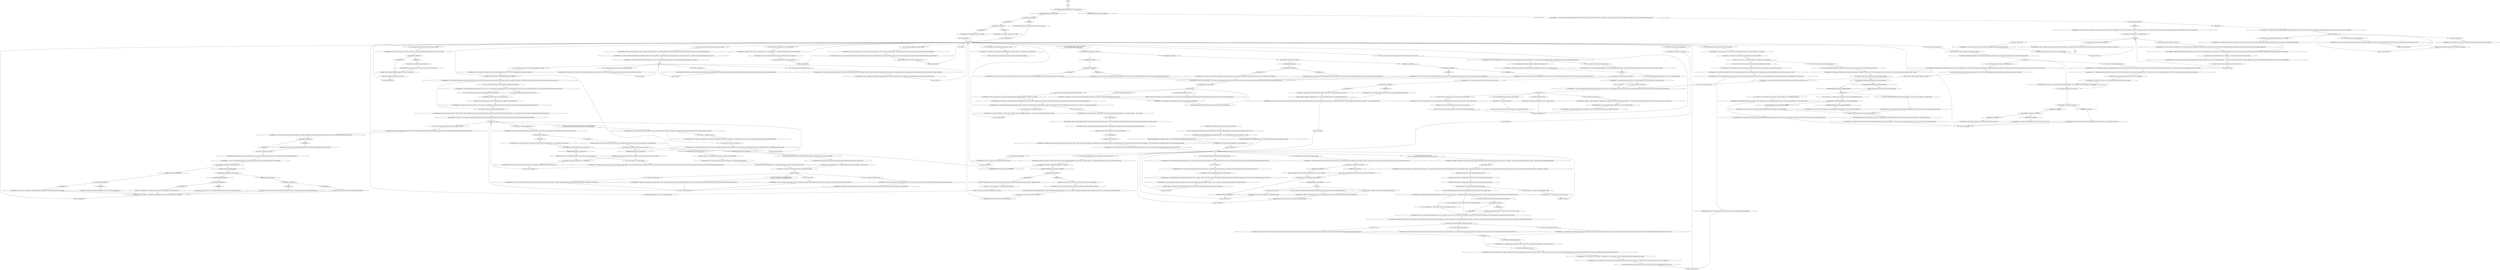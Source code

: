 # BOARDWALK / TRANT HEIDELSTAM INTRO
# Trant Heidelstam is chilling near the FELD building, with kid, piggy-bank. You can:
#1. Learn about the FELD building.
#2. Get useless advice.
# ==================================================
digraph G {
	  0 [label="START"];
	  1 [label="input"];
	  2 [label="Trant Heidelstam: \"All of this was built by Feld, even the boardwalk. Wild Pines built Martinaise proper as a resort for their middle management, Feld built this side of town for R&D.\""];
	  3 [label="Jump to: [FELD hub]"];
	  4 [label="Trant Heidelstam: IsKimHere()"];
	  5 [label="IsKimHere()", shape=diamond];
	  6 [label="!(IsKimHere())", shape=diamond];
	  7 [label="Rhetoric: Pick *your* brain? If anything, this was rather one-sided. He did the talking. Whatever..."];
	  8 [label="Trant Heidelstam: \"INSURCOM is responsible for all aspects of the military occupation of Revachol. During the Revolution, they coordinated the efforts of the Occidental and Graadian invasion, but these days their function is primarily logistical.\""];
	  9 [label="You: \"You're making this up.\" (Turn to the lieutenant.) \"Kim, is he making this up?\""];
	  10 [label="Trant Heidelstam: \"In fact, I'm not. The Wompty-Dompty-Dom Centre,\" he says casually, \"is a place you can visit if you're ever in Vredefort, and are ever in the market for an exhibition space slash contemporary art research centre.\" He clears his throat."];
	  11 [label="You: [Leave.]"];
	  12 [label="You: \"Why did the revolutionaries destroy it?\""];
	  13 [label="Trant Heidelstam: \"You're probably more familiar with *RTD*, research and *technological* development.\""];
	  14 [label="Trant Heidelstam: \"From an evolutionary point of view you could see this building as a logical conclusion to the more traditional *hut*.\""];
	  15 [label="Untitled hub"];
	  16 [label="Trant Heidelstam: \"Tape computers.\" He nods, wind tousling his suit jacket."];
	  17 [label="Trant Heidelstam: \"They used them for military communications,\" he says, while his son looks up, idly chewing on the corner of his würm-themed colouring book. \"But also to write and send out press releases. The most notorious example being Le Décret de Mars.\""];
	  18 [label="Jump to: [trantmainhub]"];
	  19 [label="Jump to: [trantmainhub]"];
	  20 [label="Trant Heidelstam: \"Yes -- tape computers. *And* Feld Electrical.\""];
	  21 [label="Jump to: [cohub]"];
	  22 [label="You: \"What is the innermost character of the Coalition, then?\""];
	  23 [label="Trant Heidelstam: \"Why, officer, it's that gigantic aerostatic right over there. Have you really never noticed it before?\" A look of profound concern comes across the man's face."];
	  24 [label="Trant Heidelstam: \"Ah, well, that's a relief to here. It would really be *quite concerning* if you hadn't been aware of it until just now...\""];
	  25 [label="Jump to: [Trant Archer Hub]"];
	  26 [label="Trant Heidelstam: \"That's very interesting. Most people I've met say it reminds them of a giant metallic dragonfly, but of course there's no right way to respond to a massive airborne artillery platform...\""];
	  27 [label="rhet fired"];
	  28 [label="Jump to: [FELD hub]"];
	  29 [label="You: \"Very interesting. Let's get back to this later.\""];
	  30 [label="Trant Heidelstam: \"Yes, the official name of the prototype. Some sources report it as the Feld Playback *Experience*, but those are incorrect.\""];
	  31 [label="Trant Heidelstam: \"Lo Manthang stick fighting is a little like a pyrholidon addiction,\" he explains with a little smile. \"I've been practising it for nearly 20 years now, so you could say that my doses have grown a little... peculiar.\""];
	  32 [label="You: \"Hold on. Hyper...text?\""];
	  33 [label="You: \"What's so fascinating about an empty old building?\"\n\"Let's talk about this empty building again.\""];
	  34 [label="Trant Heidelstam: \"Apologies, it's an acronym for research and development, they don't use it anymore.\" He smiles brightly, laugh lines around his eyes."];
	  35 [label="Drama: The man speaks in the artificial cadence of a professor -- or someone who's been on too many radio shows."];
	  36 [label="Perception (Sight): The kid takes a peek at the green and silver würm on the cover of the book. Already forgetting about this part of the discussion."];
	  37 [label="Perception (Sight): You look around, but you don't see anything unusual. Then again, your eyes aren't the sharpest..."];
	  38 [label="archerreactionhub"];
	  39 [label="Trant Heidelstam: \"But of course! What else?\" He smiles and ruffles his kid's head."];
	  40 [label="Kim Kitsuragi: \"Actually, I think there is...\" He pauses. \"No, it's too much, he's joking.\""];
	  41 [label="You: \"Wait, the Feld Playback Experiment?\""];
	  42 [label="Esprit de Corps: This man is your half brother. You feel it. But *why*?"];
	  43 [label="Encyclopedia: I couldn't have said it better. This man is a fountain of knowledge!"];
	  44 [label="Trant Heidelstam: \"In this case I suggest looking into the Seolite *invisibles* class. The word refers to their remarkable ability to traverse any environment in the most efficient way possible. There's this excellent investigative piece of journalism by...\""];
	  45 [label="Trant Heidelstam: \"Yes, I have!\" His face lights up with excitement, bringing out the subtle laugh lines in the corner of his eyes. \"There was this one time where I...\""];
	  46 [label="You: \"Wait, what was that about the windows before?\""];
	  47 [label="Jump to: [trantmainhub]"];
	  48 [label="Kim Kitsuragi: \"So you haven't seen anyone around?\""];
	  49 [label="Trant Heidelstam: \"But then there's also the Provisional Commission, as well as the Institute for Revacholian Culture, with its architecturally significant headquarters in Le Jardin.\""];
	  50 [label="Perception (Sight): You follow the man's gaze out toward the west. There, amidst the low-hanging stars, you can just make out signs of motion..."];
	  51 [label="Trant Heidelstam: Variable[\"boardwalk.trant_perc_archer_saw\"]"];
	  52 [label="Variable[\"boardwalk.trant_perc_archer_saw\"]", shape=diamond];
	  53 [label="!(Variable[\"boardwalk.trant_perc_archer_saw\"])", shape=diamond];
	  54 [label="You: \"It looks like a fish.\""];
	  55 [label="Trant Heidelstam: \"That might be the trickiest question of all. From a technical standpoint, it shouldn't be all that difficult. You simply require a radio transmitter capable of broadcasting on Coalition frequencies...\""];
	  56 [label="Kim Kitsuragi: \"A pleasure wheel?\" The lieutenant looks wistfully at the horizon, as if picturing gondolas rising to the sky."];
	  57 [label="Trant Heidelstam: IsKimHere()"];
	  58 [label="IsKimHere()", shape=diamond];
	  59 [label="!(IsKimHere())", shape=diamond];
	  60 [label="Trant Heidelstam: \"Then I guess everything got said, right?\" He squints his eyes in the snow."];
	  61 [label="Jump to: [trantmainhub]"];
	  62 [label="Trant Heidelstam: \"Then there's also the method of climbing that the ancient Iilmaraans used to get into the huts of their enemies.\""];
	  63 [label="You: \"I don't have time to read any papers. Don't you have any *practical* advice?\""];
	  64 [label="Jump to: [alone holdup hub]"];
	  65 [label="Untitled hub"];
	  66 [label="Volition: Inspiration can go a long way in physical endeavours. You should try it again now."];
	  67 [label="Trant Heidelstam: \"Mhm. An elegant folding mechanism of rollers and ferrotape ribbons, portable enough to be a take-it-home solution, revolutionizing business machines, possibly even bringing them to the average consumer.\""];
	  68 [label="You: \"This is a long-shot, but could you help me contact the Coalition?\""];
	  69 [label="Trant Heidelstam: \"Well, that certainly depends. You know, the popular image of the Coalition is of a monolithic politico-military entity, but in reality, it's comprised of many interconnected, yet semi-autonomous components...\""];
	  70 [label="You: \"Wait, what's Coalition Warship Archer?\""];
	  71 [label="Visual Calculus: It's about four-and-a-half kilometres from your position, you estimate."];
	  72 [label="You: \"It looks like a killing machine.\""];
	  73 [label="You: \"I feel like there's *got* to be another way.\""];
	  74 [label="Jump to: [Trant Archer Hub]"];
	  75 [label="Trant Heidelstam: IsKimHere()"];
	  76 [label="IsKimHere()", shape=diamond];
	  77 [label="!(IsKimHere())", shape=diamond];
	  78 [label="You: \"Hold on. Pyrholidon addiction? What an interesting metaphor...\" (Study his face.) \"Or perhaps not a metaphor at all?\""];
	  79 [label="You: \"I don't really remember what I was saying...\""];
	  80 [label="Trant Heidelstam: \"They started out as a midway electronics outfit in Königstein two centuries ago. After an aggressive move to Revachol, Feld became a global player in the emerging personal electronics market of the pre-Revolutionary era.\""];
	  81 [label="You: \"I don't want your money, I just wanted to see whether my profiling skills were working.\""];
	  82 [label="You: \"A form of martial arts from the isle of Lo Manthang, right?\""];
	  83 [label="You: \"Wait, what was that about the windows before?\""];
	  84 [label="You: \"What did the revolutionaries do with those advanced tape computers?\""];
	  85 [label="Trant Heidelstam: \"There's a sewage pipe there, maybe that does something? Sorry I can't help more.\""];
	  86 [label="Jump to: [cohub]"];
	  87 [label="Trant Heidelstam: IsKimHere()"];
	  88 [label="IsKimHere()", shape=diamond];
	  89 [label="!(IsKimHere())", shape=diamond];
	  90 [label="Trant Heidelstam: IsKimHere()"];
	  91 [label="IsKimHere()", shape=diamond];
	  92 [label="!(IsKimHere())", shape=diamond];
	  93 [label="Trant Heidelstam: Variable[\"auto.is_snowing\"]"];
	  94 [label="Variable[\"auto.is_snowing\"]", shape=diamond];
	  95 [label="!(Variable[\"auto.is_snowing\"])", shape=diamond];
	  96 [label="You: \"So what is it, twice a week then? Every other day? *Man* is it difficult to stay on the right topic with you.\""];
	  97 [label="You: \"No, not really.\""];
	  98 [label="Inland Empire: Oh no. You've made *el bigo mistako*. He's going to go on forever!"];
	  99 [label="You: \"You know this is not what I meant.\""];
	  100 [label="You: \"Hold on. Hyper...text?\""];
	  101 [label="You: \"Great, thank you for all the interesting information.\" [Leave.]"];
	  102 [label="Trant Heidelstam: Variable[\"boardwalk.trant_main_hub_reached\"]"];
	  103 [label="Variable[\"boardwalk.trant_main_hub_reached\"]", shape=diamond];
	  104 [label="!(Variable[\"boardwalk.trant_main_hub_reached\"])", shape=diamond];
	  105 [label="You: \"What happened to the engineers, the company people?\""];
	  106 [label="Trant Heidelstam: \"Good evening!\" He nods to you, smiling."];
	  107 [label="Jump to: [trantmainhub]"];
	  108 [label="Physical Instrument: Pipes *can* be broken. With force."];
	  109 [label="Conceptualization: Made of black film and folding tape structures..."];
	  110 [label="Mikael Heidelstam: \"Dad, can I go climb that ladder?\" Mikael asks. \"I want to go climb that ladder!\""];
	  111 [label="Trant Heidelstam: \"For instance, the offices of INSURCOM are responsible for military affairs. These offices are located in the Bank of the World building, just a few kilometres from here...\" He points west toward the skyscrapers across the bay."];
	  112 [label="You: \"That's all fine, but what if I want to assign *responsibility*?\" (Proceed.)"];
	  113 [label="Trant Archer Hub"];
	  114 [label="Conceptualization: No, it's more like a creature from the abyssopelagic zone, a great dark bioluminescent fish..."];
	  115 [label="Conceptualization: Not just any fish, it moves like some ancient bottom-feeder gliding over the ocean floor in search of prey..."];
	  116 [label="Trant Heidelstam: \"Fascinating! You know, in one sense, that's exactly what the Coalition intends. You see, they would prefer that most people in Revachol *don't* think of themselves as living under a *military* occupation. That's why they generally prefer to keep their warships at a discreet distance from major population centres...\""];
	  117 [label="Suggestion: He did it! He said *Wompty-Dompty-Dom Centre* like it's the most natural thing in the world."];
	  118 [label="You: \"You're making this up.\" (Turn to his son.) \"Hey, is your dad making this all up?\""];
	  119 [label="Jump to: [FELD hub]"];
	  120 [label="You: (Turn to Mikael.) \"He means they all got shot in the head because they were bourgeois. Now, do you know what the bourgeoisie is?\""];
	  121 [label="Trant Heidelstam: \"You got me, detective.\" He chuckles, before a shadow takes hold of his face. \"But my history should hardly come as a surprise.\""];
	  122 [label="Authority: Here's a former junkie. I can recognize one when I see it."];
	  123 [label="You: \"Okay. Back to... where were we? Tape computers, I think.\""];
	  124 [label="Trant Heidelstam: \"Who knows? Maybe it was an accident, or maybe they didn't want the technology to end up in the wrong hands. Either way -- they're all gone now, all three versions of the prototype. Nothing but debris and ashes remains inside that building.\" He takes a step back; the boardwalk creaks mournfully in the wind."];
	  125 [label="You: \"You look like someone who has money. Do you have any money?\""];
	  126 [label="Trant Heidelstam: \"It's an anthropological heritage of the Lomanthang people, a martial art of sorts, but what not a lot of books mention is that it also carries a *cultural* significance among the Lomanthangs, as it used to be the best means of showing off to look for a bride, which...\""];
	  127 [label="Jump to: [trantmainhub]"];
	  128 [label="Trant Heidelstam: \"No-no,\" he says, immediately backing off, \"I'm just speculating *theoretically* here... Of course, there's also the method ancient Iilmaraans used to get into the huts of their enemies.\""];
	  129 [label="Trant Heidelstam: \"No, that doesn't sound like a very reasonable idea,\" replies Trant, narrowing his eyes, \"physics, remember? But anyway...\""];
	  130 [label="Trant Heidelstam: \"Sure, what's on your mind?\""];
	  131 [label="Jump to: [FELD hub]"];
	  132 [label="Trant Heidelstam: \"... and, Mikael, notice the windows? Especially with how there are no windows on the south side? This was to deal with...\" A blond man stands next to his son, pointing to the weather-worn ruins. He sees you approaching and smiles..."];
	  133 [label="Trant Heidelstam: \"Oh, I'm afraid it didn't end well for the boys.\" He smiles again, as if he's somehow personally responsible for this bleak turn of events. \"But this story is a bit too *dark* for little Mikael here. Now if you were to ask about *tape computers*...\""];
	  134 [label="Empathy: Perhaps reminded of a childhood memory? It's clear he would prefer there were a big wheel lighting up the coast."];
	  135 [label="Trant Heidelstam: \"Ah, that's simple! You're looking for the Comité de Responsabilité de Revachol. It's a sort of clearinghouse for Coalition affairs in Revachol...\""];
	  136 [label="Trant Heidelstam: \"If you will, picture the Coalition as a kind of wheel. The hub of this wheel is the Comité de Responsabilité, and out from that hub radiate a great many spokes, which connect to INSURCOM, the Institute for Revacholian Culture, the Provisional Commission, and so on...\""];
	  137 [label="Trant Heidelstam: \"There's an exhibition on Vespertine proto-expressionism that I can't wait to take Mikael to. We're working our way through the major artistic movements of the last cenutry.\""];
	  138 [label="You: \"If you're not part of the Coalition, how do you know so much about its bureaucracy?\""];
	  139 [label="Trant Heidelstam: \"It's only too bad the old Feld engineers are no longer available. This sort of thing would have been *right* in their wheelhouse.\""];
	  140 [label="You: \"What am I supposed to do then?\""];
	  141 [label="Trant Heidelstam: \"The Wompty-Dompty-Dom Centre for Contemporary Arts.\" There it is again -- those words. \"The exhibition itself drew on Lagerman's notion of memory and so there were some parallels, that's why the head curator Paul Ockermann chose to...\""];
	  142 [label="Mikael Heidelstam: The boy looks first at you, then back at his father, confused."];
	  143 [label="Untitled hub"];
	  144 [label="Empathy: Something about the way this man carries himself makes you wonder whether he might be able to help you with your *committee business*."];
	  145 [label="Trant Heidelstam: Whatever it is, he gives you an encouraging smile."];
	  146 [label="Trant Heidelstam: \"You, officer! Come to investigate the historic subtext of West Martinaise? I was just telling my son about this building. Not many people appreciate the historic significance here. Very rich in *hypertext*.\""];
	  147 [label="You: \"By the way, do you work out?\""];
	  148 [label="Untitled hub (02)"];
	  149 [label="Trant Heidelstam: \"Yes. To lure in their star engineers. This part of Martinaise was nothing but reeds before Feld arrived. They had to make the prospect of living here *attractive*. It was supposed to become a global centre for innovation in cybernetics -- but history had other plans.\""];
	  150 [label="Half Light: He's just making up fancy words. This doesn't mean anything!"];
	  151 [label="You: \"Alright, you were talking about the building, go on.\" (Continue.)"];
	  152 [label="You: \"Have you been talking to other police officers?\""];
	  153 [label="Trant Heidelstam: IsKimHere()"];
	  154 [label="IsKimHere()", shape=diamond];
	  155 [label="!(IsKimHere())", shape=diamond];
	  156 [label="Jump to: [FELD hub]"];
	  157 [label="Trant Heidelstam: IsEvening()"];
	  158 [label="IsEvening()", shape=diamond];
	  159 [label="!(IsEvening())", shape=diamond];
	  160 [label="Trant Heidelstam: \"Of course, detective, I wouldn't have assumed anything else. Matter of fact,\" he looks up again, a playful hint shining in his eyes..."];
	  161 [label="Feld Mural: It looks old and weathered, with seagulls picking apart its stone-and-metal carcass. Bushy undergrowth has taken hold of the collapsed rooftop; some kind of bird has set up a nest on a broken windowsill."];
	  162 [label="You: \"Who handles the money? There's got to be an economic component.\""];
	  163 [label="Jump to: [cohub]"];
	  164 [label="Trant Heidelstam: \"I have a longstanding interest in political systems. You see, it's my personal theory that political systems are a lot like personalities. In other words, how a state organises itself is in some way the public expression of its innermost character...\""];
	  165 [label="Trant Heidelstam: \"Of course, if you could somehow contact Coalition Warship Archer, you could reach the Committee directly. But, well, that obviously presents any number of logistical and technical challenges.\""];
	  166 [label="You: \"Why do I need to contact a military warship to talk to a civilian bureaucrat?\"\n\"Why do I need to contact a military aerostatic to talk to a civilian bureaucrat?\""];
	  167 [label="Perception (Sight): It's a set of position lights moving in unison, like a restless constellation..."];
	  168 [label="Trant Heidelstam: \"Well, I suppose you could rent a private aerostatic and attempt to rendezvous with Archer directly, but I must caution against it. Warships like the Archer are usually authorised to fire on unidentified aerostatics on sight.\""];
	  169 [label="Trant Heidelstam: \"In any event, it's a fascinating technical challenge. I'll be *very* interested to see how you tackle it.\""];
	  170 [label="You: \"Come on, there is no place called the Wompty-Dompty-Dom Centre of Arts.\""];
	  171 [label="Electrochemistry: Wait. What does this man know about pyrholidon addiction?"];
	  172 [label="Trant Heidelstam: \"Oh, I know, detective.\" He chuckles, before a shadow takes hold of his pallid face -- he misses the devil."];
	  173 [label="Trant Heidelstam: \"Oh, I know, detective.\" He chuckles, but a shadow takes hold of his pallid face -- what does he mean that he *knows*?"];
	  174 [label="You: \"What happened?\""];
	  175 [label="Trant Heidelstam: IsKimHere()"];
	  176 [label="IsKimHere()", shape=diamond];
	  177 [label="!(IsKimHere())", shape=diamond];
	  178 [label="Trant Heidelstam: \"I do some Lo Manthang stick fighting now and then.\""];
	  179 [label="Encyclopedia: Lo Manthang stick fighting is a form of martial arts originating from the isle of Lo Manthang. It uses slender wooden sticks for confronting the opponent."];
	  180 [label="Trant Heidelstam: \"That's right, Mikael.\" Trant grabs his kid into a single-handed embrace, looking slightly embarrassed. \"It also has a meditative quality, helps to clear my head... But anyway,\" he says, swaying with his hand."];
	  181 [label="You: \"Can you teach me? Do you have the sticks with you?\""];
	  182 [label="You: \"Something tells me I'm not going to climb the ladder with Lo Manthang sticks.\""];
	  183 [label="Rhetoric: Man, he's good at speaking. People must love him."];
	  184 [label="Trant Heidelstam: \"It's a beautiful piece of text, actually. A singer-songwriter I know -- Charette -- called it a love poem to Revachol on her political concept album 'Bons baisers d'Insulinde'. You should read it. Every local library in Revachol stocks a copy of the decree.\""];
	  185 [label="Trant Heidelstam: \"If not, then you definitely should -- if not for tips and tricks, then just for theoretical curiosity. Anyway, that's just a little something that sprang to mind.\" He squeezes his son's shoulder lightly. \"You were saying?\""];
	  186 [label="Trant Heidelstam: \"What not a lot of people know is -- this used to be the R&D department of *Feld Electrical*. And Feld, which now sells ink cartridges, mostly, was once a top dog in the turn-of-the-century cybernetics boom.\""];
	  187 [label="You: \"Wait, what's an R&D department?\""];
	  188 [label="Rhetoric: No, I mean, c'mon -- you need the money. If it's not a thing, he can give you some."];
	  189 [label="Perception (Sight): It looks, to your eye, like some kind of long, metallic fish, suspended beneath a number of ceiling fans..."];
	  190 [label="Empathy: This sounds like something that programmer you met in the church might help with..."];
	  191 [label="Trant Heidelstam: IsKimHere()"];
	  192 [label="IsKimHere()", shape=diamond];
	  193 [label="!(IsKimHere())", shape=diamond];
	  194 [label="Savoir Faire: It's his *sartorial style*. Call it 'well-travelled bean-counter'..."];
	  195 [label="Kim Kitsuragi: \"Detective, a word.\" He turns to the blonde man. \"Excuse us a moment, please.\""];
	  196 [label="Encyclopedia: Mea culpa! You were not familiar with that one either. This man is a book head."];
	  197 [label="Trant Heidelstam: You doze off, as he paints you a comprehensive picture of the history of stick fighting among mankind, seasoning it with unexpected pop-culture references."];
	  198 [label="Rhetoric: Mark my words, all of this somehow ties to the history of Occidential financial markets."];
	  199 [label="Jump to: [hold up hub]"];
	  200 [label="Trant Heidelstam: IsMorning()"];
	  201 [label="IsMorning()", shape=diamond];
	  202 [label="!(IsMorning())", shape=diamond];
	  203 [label="You: Look at the building looming over you."];
	  204 [label="Trant Heidelstam: Variable[\"auto.is_raining\"]"];
	  205 [label="Variable[\"auto.is_raining\"]", shape=diamond];
	  206 [label="!(Variable[\"auto.is_raining\"])", shape=diamond];
	  207 [label="Trant Heidelstam: \"Of course there is! The Coalition's economic affairs are handled by the Bank of the World -- Revachol Mission. They operate in concert with the Institute of Price Stabilité in Sur-la-Clef.\""];
	  208 [label="Half Light: Don't let the shiny lights fool you, it's a goddamn killing machine, and there's nothing you can do to stop it!"];
	  209 [label="You: \"I don't think I've ever noticed it before.\""];
	  210 [label="Trant Heidelstam: IsKimHere()"];
	  211 [label="IsKimHere()", shape=diamond];
	  212 [label="!(IsKimHere())", shape=diamond];
	  213 [label="Trant Heidelstam: \"Then I guess everything got said, right?\" He squints his eyes in the sun."];
	  214 [label="You: \"What was that ace?\""];
	  215 [label="You: \"Pfft. I've seen cooler things than that.\""];
	  216 [label="Trant Heidelstam: Variable[\"boardwalk.trant_passive_pyrholidon_addiction\"]"];
	  217 [label="Variable[\"boardwalk.trant_passive_pyrholidon_addiction\"]", shape=diamond];
	  218 [label="!(Variable[\"boardwalk.trant_passive_pyrholidon_addiction\"])", shape=diamond];
	  219 [label="Trant Heidelstam: \"No, I'm afraid I can't help you with this one, officer. It's just a regular day off for me and Mikael here.\" He pats his son's head."];
	  220 [label="Kim Kitsuragi: In a low voice, the lieutenant whispers: \"I haven't the faintest idea who this gentleman is, but I've got a *hunch* he might have some affiliation with the Coalition, in case you're still serious about that *committee business*...\""];
	  221 [label="Trant Heidelstam: \"I do have some money, yes, but that's not what's really important here.\" He brushes it off like it's not a thing at all."];
	  222 [label="Jump to: [FELD hub]"];
	  223 [label="Trant Heidelstam: \"Yes, hypertext,\" he says, as if it's self-evident. \"Jan Kaarp and the collection of cultural hyperlinks.\""];
	  224 [label="alone holdup hub"];
	  225 [label="Trant Heidelstam: \"A-ha, but it's not just *any* empty old building!\" He raises his hand to his eyes to shield himself from the pattering rain. All three of you turn to admire the mural before you."];
	  226 [label="Reaction Speed: Forget it. They don't sell those kinds of books at \"Crime, Romance & Biographies of Famous People.\""];
	  227 [label="Perception (Sight): You follow the man's gaze out toward the west. There, hanging some distance above the horison, you can just make out a strange silhouette..."];
	  228 [label="Half Light: Don't let the paintjob fool you, it's a goddamn killing machine, and there's nothing you can do to stop it!"];
	  229 [label="Jump to: [Trant Archer Hub]"];
	  230 [label="Kim Kitsuragi: \"Hmmm, she's not a 'Feld engineer,' exactly, but perhaps that programmer from the church might be of assistance?\""];
	  231 [label="Trant Heidelstam: \"Ten years ago, I did a little... freelancing, I guess you could say. I was a special consultant for an exhibition at the Wompty-Dompty-Dom Centre in Vredefort, Oranje. It raised the same questions, and we had lengthy discussions with Paul Ockermann, who was head curator at the time -- this was before the twins Keith and Guy Joost joined the team -- trying to...\""];
	  232 [label="Trant Heidelstam: \"Very, very cool,\" he agrees. \"Though I understand the socio-economic causes of the Revolution, it pains me to imagine the revolutionaries setting fire to this precious device. But so they did. The Feld Playback Experiment vanished into the fires of '07.\""];
	  233 [label="Conceptualization: All of this sounds like something Ruby would be interested in..."];
	  234 [label="Rhetoric: He means that 'the boys' got shot by the communists. 'The boys' were bourgeois."];
	  235 [label="You: (Turn to Mikael.) \"He means they all died at the hands of the communists.\""];
	  236 [label="Trant Heidelstam: \"A-ha, but it's not just *any* empty old building!\" He raises his hand to his eyes, springtime sun warming his handsome face. All three of you turn to admire the mural before you."];
	  237 [label="You: \"I can assure you -- *nothing* in this world comes even close to being addicted to this devil.\""];
	  238 [label="Trant Heidelstam: \"But perhaps I should return to the tape computers. As I was saying, the device itself was very elegant, fragile even. One could write directly on the tape using a special chemical solution. The machine would then analyse the handwriting, perform operations and project output onto a white screen. It was a beautiful, delicate thing.\""];
	  239 [label="You: \"The RCM should get some of those.\""];
	  240 [label="Physical Instrument: Not that he would have to worry about being robbed -- he looks surprisingly buff. Does he work out?"];
	  241 [label="Kim Kitsuragi: \"Nice to meet you.\" The lieutenant nods."];
	  242 [label="You: \"Wait, what's Lo Manthang stick fighting?\""];
	  243 [label="Jump to: [FELD hub]"];
	  244 [label="Trant Heidelstam: \"*Very* important. Mikael, say hi to the officer.\" He rests his hand on the boy's shoulder. The child stays hidden behind the hem of his father's coat, clutching to his würm-themed colouring book."];
	  245 [label="hold up hub"];
	  246 [label="Half Light: He's just making up fancy words. This doesn't mean anything!"];
	  247 [label="You: \"Do you have any advice on how to climb that ladder?\" (Point to the one next to the mural.)"];
	  248 [label="Trant Heidelstam: \"Me? Yes, at some point, I'm sure I have. There was this one rather, uh,\" he stops, smiling at the reminiscence, \"*memorable instance* when I had a chance to meet the head of Dominion Police of Königstein.\""];
	  249 [label="Trant Heidelstam: \"Even *one* would be very useful,\" he agrees. \"Though I understand the socio-economic causes of the Revolution, it pains me to imagine the revolutionaries setting fire to this precious device. But so they did. The Feld Playback Experiment vanished into the fires of '07.\""];
	  250 [label="You: \"Do you know of an *alternative* way into the building?\""];
	  251 [label="Empathy: There's something friendly and familiar in how he says that. A day off."];
	  252 [label="You: \"What kind of political system do you think represents *my* innermost character?\""];
	  253 [label="You: \"Oh, right. The *Archer*. I thought you said... something else.\""];
	  254 [label="You: \"How did those tape computers work?\"\n\"How did those tape computers work? Did they work like radiocomputers?\""];
	  255 [label="Empathy: Wait. What does this man know about pyrholidon addiction?"];
	  256 [label="Trant Heidelstam: Variable[\"auto.is_raining\"]"];
	  257 [label="Variable[\"auto.is_raining\"]", shape=diamond];
	  258 [label="!(Variable[\"auto.is_raining\"])", shape=diamond];
	  259 [label="Trant Heidelstam: \"Of course, lieutenant.\" He nods. \"Take your time. Mikael and I have plenty to keep us occupied!\""];
	  260 [label="Kim Kitsuragi: \"In any case, I'll let you take it from here.\""];
	  261 [label="Trant Heidelstam: \"... interestingly enough, brings us to the socio-economic structure of the traditional rural tribes of the Lo Manthang isles, which...\" He goes on to give you a detailed overview of their way of life, the amiable, slightly nervous smile not once leaving his face."];
	  262 [label="Trant Heidelstam: \"I tried to get Mikael to memorise it.\" He looks at his son, who starts giggling, his face hidden behind the book. \"*Tried to*. Someone was much too interested in würms to be paying any attention.\""];
	  263 [label="Trant Heidelstam: \"No, I can't say that we've met before. But I've *heard* of Kim, of course. Mikael, say hi to the officers.\" He rests his hand on the boy's shoulder. The child stays hidden behind the hem of his father's coat, clutching to his würm-themed colouring book."];
	  264 [label="trantmainhub"];
	  265 [label="Trant Heidelstam: \"Hello again!\" He nods to you, smiling."];
	  266 [label="feld first hub"];
	  267 [label="You: \"I don't think I've ever heard of this Feld Electrical.\" (Proceed.)"];
	  268 [label="Trant Heidelstam: \"It was here in Martinaise -- possibly in this very building -- that they developed prototypes for a...\" He pauses for effect. \"...*tape computer*.\""];
	  269 [label="Trant Heidelstam: \"It was here in Martinaise -- possibly in this very building -- that they developed prototypes for a...\" He stops mid-sentence, realizing you're not listening."];
	  270 [label="Trant Heidelstam: \"Alternative? I don't even have a *mainstream* way in, I'm afraid, although...\" He points over the guardrail, to the sewage run-off there."];
	  271 [label="Mikael Heidelstam: Suddenly little Mikael opens up his mouth: \"Dad's fighting with sticks every night after dinner for four hours. He has a special room for that -- *and* a special costume!\""];
	  272 [label="Trant Heidelstam: IsDaytime()"];
	  273 [label="IsDaytime()", shape=diamond];
	  274 [label="!(IsDaytime())", shape=diamond];
	  275 [label="Perception (Sight): You can't see anything. But then, it's dark, and your eyes aren't the sharpest..."];
	  276 [label="You: \"Huh. Can't believe I never noticed it before.\"\n\"It looks like it's about four-and-a-half kilometres away.\""];
	  277 [label="Trant Heidelstam: \"The problem is that those sorts of radio transmitters are *tightly* controlled by the Coalition. Even the RCM doesn't typically have access to them outside of special joint operations...\""];
	  278 [label="Empathy: Perhaps your new friends in the tent might be able to help you?"];
	  279 [label="You: \"Could I have some of that 'unimportant' money then?\""];
	  280 [label="You: \"Wicked cool, can you tell me about this method?\""];
	  281 [label="Jump to: [trantmainhub]"];
	  282 [label="Trant Heidelstam: \"What's the March decree? I mean the radio transmission sent out to news agencies and world governments by the newly-created Commune of Revachol on the 7th of March in the year '02.\""];
	  283 [label="Jump to: [alone holdup hub]"];
	  284 [label="You: \"I wanted to ask something else...\""];
	  285 [label="Trant Heidelstam: \"I don't know if you're familiar with this, but the Vespertine Department of Justice has published a rather interesting paper on the criminal profiling in former socialist states. Have you read it?\""];
	  286 [label="Trant Heidelstam: \"That's not surprising. Only a vestigial ink cartridge and ferrotape manufacturer remains.\" He adjusts his suit jacket."];
	  287 [label="Encyclopedia: A short-lived legislative foundation for a short-lived utopia."];
	  288 [label="You: \"What's this Insitute for Revacholian Culture?\""];
	  289 [label="Trant Heidelstam: The man's smile turns into a frown. \"Well, now, *that* is rather complicated. You can write to the Committee directly, but I understand that there's quite the backlog. A month or more, according to friends of mine who just so happen to know about this sort of thing...\""];
	  290 [label="Trant Heidelstam: \"Of course, officer, we've only recently met. It would require a more thorough conversation than we have time for to answer a question like that. It's fascinating to think about, though, isn't it?\""];
	  291 [label="Trant Heidelstam: \"That is certainly how the Coalition intends for it to be seen! You know, I once read a very interesting paper from Messina on the psychology of air-based artillery...\""];
	  292 [label="Trant Heidelstam: \"Apparently its presence stimulates the *exact* same part of the neural cortex that more primitive cultures associate with divine judgment. Isn't that fascinating?\""];
	  293 [label="Trant Heidelstam: Variable[\"TASK.sync_the_sines\"]"];
	  294 [label="Variable[\"TASK.sync_the_sines\"]", shape=diamond];
	  295 [label="!(Variable[\"TASK.sync_the_sines\"])", shape=diamond];
	  296 [label="Trant Heidelstam: IsKimHere()"];
	  297 [label="IsKimHere()", shape=diamond];
	  298 [label="!(IsKimHere())", shape=diamond];
	  299 [label="Trant Heidelstam: Variable[\"whirling.klaasje_ruby_sentimental_radios\"]  and  Variable[\"TASK.locate_ruby_on_the_coast_done\"] == false"];
	  300 [label="Variable[\"whirling.klaasje_ruby_sentimental_radios\"]  and  Variable[\"TASK.locate_ruby_on_the_coast_done\"] == false", shape=diamond];
	  301 [label="!(Variable[\"whirling.klaasje_ruby_sentimental_radios\"]  and  Variable[\"TASK.locate_ruby_on_the_coast_done\"] == false)", shape=diamond];
	  302 [label="You: \"Tape computers, right.\""];
	  303 [label="Reaction Speed: Wait, what was it that you wanted to ask...?"];
	  304 [label="You: \"Okay, I'll look into that then.\""];
	  305 [label="You: \"I'm looking for a suspect. Have you seen anyone suspicious around?\""];
	  306 [label="Untitled hub"];
	  307 [label="You: \"You know what, forget about it.\""];
	  308 [label="Trant Heidelstam: \"Actually no, I should not forget it, I should look into it myself, there are some really interesting techniques...\" He stops, as Trant Heidelstam junior jerks his coat hem with an excited, almost silly look on his face."];
	  309 [label="Trant Heidelstam: \"Mikael's a little tired today. We spent all night trying to run Orbis on his radiocomputer. Have you heard of it? It's a programming language used in Graad. Quite tricky, but he wanted to play this Graad-made adventure programme. We've been getting *really* into würms lately...\""];
	  310 [label="Trant Heidelstam: \"But I assume you're not here for giant würms when there are so many real things to see. Just as I was telling Mikael before -- this is where the Coalition landed in '08. We could be standing on what is the most interesting landmark in Revachol West.\" He points to the building again."];
	  311 [label="You: \"You and Kim know each other?\" (Proceed.)"];
	  312 [label="Trant Heidelstam: \"Yes, hypertext,\" he says, as if it's self-evident. \"Jan Kaarp and the collection of cultural hyperlinks.\""];
	  313 [label="Trant Heidelstam: \"Oh yes. So, Mikael, they had to deal with monitor glare, especially in the summer. They still had vector monitors back then. That was 49 years ago. So they didn't have windows on the south wall.\""];
	  314 [label="Trant Heidelstam: \"Hello! Isn't this a fine morning?\" He nods to you, smiling."];
	  315 [label="You: \"The Lo Manthang thing was enough for me. I'm inspired.\""];
	  316 [label="Encyclopedia: Buckle up!"];
	  317 [label="Mikael Heidelstam: Suddenly little Mikael opens up his mouth: \"Dad's fighting with sticks every night after dinner for four hours. He has a special room for that -- *and* a special costume!\""];
	  318 [label="You: \"It's amazing. An inspiring symbol.\""];
	  319 [label="Trant Heidelstam: \"A very astute question! You see, in addition to its role as a military warship, the Archer is also responsible for coordinating all Coalition communications and surveillance operations in Revachol.\""];
	  320 [label="You: \"Hold on, it's *watching* us, too?\""];
	  321 [label="Reaction Speed: Wait. Did he just say *Wompty-Dompty-Dom Centre*?"];
	  322 [label="Encyclopedia: What the hell *is* a Wompty-Dompty-Dom Centre? And who the hell are Keith and Guy Joost?!"];
	  323 [label="Trant Heidelstam: \"Still, Tricentennial was beating them in business machines.\" He gestures toward the building. \"But Feld had an ace up their sleeve. Or, should I say, they were *developing* an ace up their sleeve?...\" He grins. \"I'm mixing my metaphors here.\""];
	  324 [label="You: (Nod.) \"Cool.\""];
	  325 [label="Trant Heidelstam: With that, you both turn back to the blonde man."];
	  326 [label="Trant Heidelstam: \"You, officers! Come to investigate the historic subtext of West Martinaise? I'm Trant Heidelstam,\" he turns to the lieutenant. \"You must be Kim Kitsuragi, right? I was just telling my son about this building. Not a lot of people realize the historic significance here. Very rich in *hypertext*.\""];
	  327 [label="You: \"Yes, but we're not really dealing with *huts* here, are we?\" (Look at the building.)"];
	  328 [label="You: \"But I don't have years to spare.\""];
	  329 [label="FELD hub"];
	  330 [label="Trant Heidelstam: \"Great. Great to hear that.\""];
	  331 [label="Physical Instrument: This is all ninsy-pinsy garbage for sissy-people!"];
	  332 [label="Trant Heidelstam: \"Oh, the Institute is a marvellous organisation, my *favourite* part of the Coalition by far. Their mandate is two-fold: To export notable works of Revacholian culture throughout the Moralintern, while also importing the most important cultural products of the wider world to citizens of Revachol...\""];
	  333 [label="Trant Heidelstam: \"Not just watching, it's *listening* as well. I don't know the particulars, of course, but I would expect a warship like the Archer to possess the most advanced surveillance equipment available outside of Seol.\""];
	  334 [label="Trant Heidelstam: \"All that said, someone with a powerful radio and a certain level of technical skill might be able to circuit-bend their way onto the Coalition frequencies...\""];
	  335 [label="Rhetoric: Wait, is he saying that we should just *bypass* the excesses of the Revolution?"];
	  336 [label="Trant Heidelstam: Variable[\"boardwalk.trant_rhet_politics\"]"];
	  337 [label="Variable[\"boardwalk.trant_rhet_politics\"]", shape=diamond];
	  338 [label="!(Variable[\"boardwalk.trant_rhet_politics\"])", shape=diamond];
	  339 [label="Trant Heidelstam: IsKimHere()"];
	  340 [label="IsKimHere()", shape=diamond];
	  341 [label="!(IsKimHere())", shape=diamond];
	  342 [label="Trant Heidelstam: \"That's right, Mikael.\" Trant grabs his kid into a single-handed embrace, happy to change the subject. \"It also has a meditative quality, helps to clear my head... But anyway,\" he says, swaying with his hand."];
	  343 [label="You: \"What was that?\""];
	  344 [label="Trant Heidelstam: \"Actually, no one knows. No one even knows what a computer made entirely of tape would look like! But word has it they were *very elegant* -- exquisite, alien-looking turn-of-the-century hardware...\" He raises his finger, remembering something."];
	  345 [label="Trant Heidelstam: \"A-ha, but it's not just *any* empty old building!\" He raises his hand to his eyes to shield himself from the freezing snow. All three of you turn to admire the mural before you."];
	  346 [label="Trant Heidelstam: \"Indeed, what?\""];
	  347 [label="Trant Heidelstam: \"*I* certainly haven't.\" He shakes his head. \"Though I understand the socio-economic causes of the Revolution, it pains me to imagine the revolutionaries setting fire to this precious device. But so they did. The Feld Playback Experiment vanished into the fires of '07.\""];
	  348 [label="Drama: He's telling the truth. He hasn't seen anyone."];
	  349 [label="Authority: He's not gonna give you money, what are you doing? Clearly you were just profiling."];
	  350 [label="Mikael Heidelstam: \"A wheel?\" The kid looks wistfully at the horizon, as if picturing gondolas rising to the sky."];
	  351 [label="You: \"Alright, fine. How do I get in touch with the Committee?\""];
	  352 [label="Kim Kitsuragi: \"He's correct. It makes coordinating operations with the Coalition exceedingly difficult, from our perspective.\""];
	  353 [label="Trant Heidelstam: Variable[\"church.soona_greeting_done\"]"];
	  354 [label="Variable[\"church.soona_greeting_done\"]", shape=diamond];
	  355 [label="!(Variable[\"church.soona_greeting_done\"])", shape=diamond];
	  356 [label="Jump to: [trantmainhub]"];
	  357 [label="Trant Heidelstam: IsTHCPresent(\"communist\")"];
	  358 [label="IsTHCPresent(\"communist\")", shape=diamond];
	  359 [label="!(IsTHCPresent(\"communist\"))", shape=diamond];
	  360 [label="Trant Heidelstam: \"But anyway,\" he says after a while, \"I am boring you with details again. You were saying?\""];
	  361 [label="Trant Heidelstam: \"Okay. I have some materials at home I could share with you...\""];
	  362 [label="Trant Heidelstam: IsTaskActive(\"TASK.find_some_moralists\")--[[ Variable[ ]]"];
	  363 [label="IsTaskActive(\"TASK.find_some_moralists\")--[[ Variable[ ]]", shape=diamond];
	  364 [label="!(IsTaskActive(\"TASK.find_some_moralists\")--[[ Variable[ ]])", shape=diamond];
	  365 [label="Rhetoric: It's his manner of speaking. He reminds you of a lecturer..."];
	  366 [label="Trant Heidelstam: \"Oh yes. So, Mikael, they had to deal with monitor glare, especially in the summer. They still had vector monitors back then. That was 49 years ago. So they didn't have windows on the south wall.\""];
	  367 [label="You: \"You're saying that Feld Electrical built this boardwalk?\" (Look under your feet.)"];
	  368 [label="cohub"];
	  369 [label="You: \"What's INSURCOM?\""];
	  370 [label="Trant Heidelstam: The man smiles at you for a long moment..."];
	  371 [label="Composure: He is doing his best not to show it, but the smile is ever-so-slightly more forced than before."];
	  372 [label="Trant Heidelstam: Variable[\"boardwalk.trant_perc_archer_saw\"]"];
	  373 [label="Variable[\"boardwalk.trant_perc_archer_saw\"]", shape=diamond];
	  374 [label="!(Variable[\"boardwalk.trant_perc_archer_saw\"])", shape=diamond];
	  375 [label="Trant Heidelstam: IsKimHere()"];
	  376 [label="IsKimHere()", shape=diamond];
	  377 [label="!(IsKimHere())", shape=diamond];
	  378 [label="Kim Kitsuragi: \"Oh, good: Now we're circuit-bending into radio towers. Just what this *side task* was missing...\""];
	  379 [label="You: \"Okay. The Wompty-Dompty-Dom Centre? Paul Ockermann? Keith and Guy Joost? What are you *talking* about?\""];
	  380 [label="Trant Heidelstam: \"Officer!\" He sounds disappointed. \"I told you this chapter of history wasn't on Mikael's curriculum yet. Let's keep this kid-friendly.\""];
	  381 [label="Trant Heidelstam: \"A-ha, but it's not just *any* empty old building!\" He raises his hand to his eyes, springtime sun warming his handsome face. All four of you turn to admire the mural before you."];
	  382 [label="Trant Heidelstam: Variable[\"boardwalk.trant_passive_pyrholidon_addiction\"]"];
	  383 [label="Variable[\"boardwalk.trant_passive_pyrholidon_addiction\"]", shape=diamond];
	  384 [label="!(Variable[\"boardwalk.trant_passive_pyrholidon_addiction\"])", shape=diamond];
	  385 [label="Trant Heidelstam: \"Which is a feat of engineering even today's giants Rehm, ICN, and ZAMM haven't achieved yet.\" He grins, admiring the sentence he just produced."];
	  386 [label="Jump to: [trantmainhub]"];
	  387 [label="Trant Heidelstam: \"Actually, a great many cultures have their own version of stick fighting, such as the sacred Mabolo tradition of the Hali people, the name deriving from the butterfruit tree traditionally used for crafting the long, slender sticks -- whereas the sticks used in other cultures...\""];
	  388 [label="Jump to: [trantmainhub]"];
	  389 [label="Trant Heidelstam: \"And, as you know, they have this very distinctive dress uniform with scarlet breeches and little cylindrical fur caps, I think these are called...\" You daze off, as Trant tells you about the peculiarities of mounted police forces in central Occident."];
	  390 [label="You: \"I want to hear about the Feld building again...\""];
	  391 [label="Trant Heidelstam: \"How to climb that ladder, you say?\" He turns around, eyeing the bleak metal bars next to the giant mural. \"I do know that the Lomanthangs used *sticks* to climb battlements, there's even a special technique for that.\""];
	  392 [label="Trant Heidelstam: \"No, thanks to *you* for having me and little Mikael here to pick your brain... A very interesting conversation indeed.\""];
	  393 [label="Trant Heidelstam: \"I'm just spending time with my kid here, showing him around the lesser-known parts of our home town... It wouldn't be *wise* to carry huge amounts of cash on such expeditions!\""];
	  394 [label="Encyclopedia: Hold on, what's R&D?"];
	  395 [label="Trant Heidelstam: Variable[\"auto.is_snowing\"]"];
	  396 [label="Variable[\"auto.is_snowing\"]", shape=diamond];
	  397 [label="!(Variable[\"auto.is_snowing\"])", shape=diamond];
	  398 [label="Trant Heidelstam: \"A-ha, but it's not just *any* empty old building!\" He raises his hand to his eyes to shield himself from the freezing snow. All four of you turn to admire the mural before you."];
	  399 [label="Composure: He assumes something like a combat stance, facing the wind."];
	  400 [label="Jump to: [trantmainhub]"];
	  401 [label="You: \"A tape computer?\""];
	  402 [label="Trant Heidelstam: \"No, I'm sorry. As I said -- this is just a day off. We just arrived anyway.\""];
	  403 [label="Empathy: Yes, this is just the sort of reasonable authority you're looking for!"];
	  404 [label="You: \"So how does one go about contacting a Coalition warship?\" (Proceed.)"];
	  405 [label="Trant Heidelstam: \"Ah, well, it is one of the most heavily armed aerostatics to ever fly. I've heard it said that the Archer is capable of engaging whole fleets of lesser vessels *from multiple sides* simultaneously. How about that?\""];
	  406 [label="Trant Heidelstam: \"I believe that is intentional. You see, the Coalition are very sensitive to how they are perceived by the people of Revachol, which is why they generally prefer for their warships to remain at a discreet distance from major population centres...\""];
	  407 [label="Kim Kitsuragi: \"Hmmm, no one would mistake them for Feld engineers, but perhaps your young friends in the *tent* might be of assistance?\""];
	  408 [label="Empathy: You *will* figure it out. Something tells you the person you're looking for is already on this coast..."];
	  409 [label="Trant Heidelstam: \"A-ha, but it's not just *any* empty old building!\" He raises his hand to his eyes to shield himself from the pattering rain. All four of you turn to admire the mural before you."];
	  410 [label="Trant Heidelstam: \"Then I guess everything got said, right?\" He looks up to the sky. \"The drizzle... it never seems to stop, does it?\""];
	  411 [label="Mikael Heidelstam: \"The Revolution?\" The boy wipes his nose on his sleeve."];
	  412 [label="Trant Heidelstam: \"Unfortunately their moonshot project never made it to the market.\" He nods. \"Feld's move to Revachol backfired. The Revolutionary government liquefied their assets and expropriated those very advanced prototypes. Possibly from this very building... or one of the adjacent ruins.\" He pauses, pointing to the other building, then continues:"];
	  413 [label="Shivers: Two seagulls circle in the sky. You look up and think: really? Or was there a fourth prototype that remains hidden in the mausoleums below Coal City?..."];
	  414 [label="Trant Heidelstam: \"Oh, no, I don't have it *on me*, officer, I was talking in more... general terms.\" He looks uncomfortable, his left hand squeezing his son's shoulder."];
	  415 [label="You: \"I'm not really interested in the practice, I just want to know how often you work out. Now and then -- that's what, like once a week?\""];
	  416 [label="Trant Heidelstam: \"But anyway,\" he says after a while with a charming, apologetic smile, \"I am boring you with details again. You were saying?\""];
	  417 [label="Trant Heidelstam: \"If I'm not mistaken then it involved months of following a very rigid exercise regimen. No, *years*...\""];
	  418 [label="Trant Heidelstam: \"Yes, they even built a pleasure wheel, but that got destroyed in the war.\""];
	  419 [label="Encyclopedia: Wow, get a load of this guy. He *really* enjoys his trivia. The Orbis programming language was named after its inventor, Viktor Orbis, a cybernetician from Graad. They run Vox in the Occidental countries..."];
	  420 [label="Jump to: [hold up hub]"];
	  0 -> 1
	  1 -> 102
	  2 -> 329
	  3 -> 329
	  4 -> 5
	  4 -> 6
	  5 -> 48
	  6 -> 251
	  8 -> 163
	  9 -> 10
	  10 -> 238
	  12 -> 124
	  13 -> 196
	  14 -> 97
	  14 -> 99
	  15 -> 280
	  15 -> 327
	  16 -> 28
	  17 -> 343
	  18 -> 264
	  19 -> 264
	  20 -> 3
	  21 -> 368
	  22 -> 370
	  23 -> 272
	  24 -> 25
	  25 -> 113
	  26 -> 229
	  27 -> 120
	  27 -> 235
	  27 -> 302
	  28 -> 329
	  29 -> 269
	  30 -> 12
	  31 -> 171
	  32 -> 312
	  33 -> 204
	  34 -> 13
	  35 -> 310
	  36 -> 243
	  37 -> 209
	  37 -> 253
	  38 -> 54
	  38 -> 72
	  38 -> 276
	  38 -> 318
	  39 -> 18
	  40 -> 10
	  41 -> 30
	  42 -> 420
	  43 -> 360
	  44 -> 148
	  45 -> 98
	  46 -> 366
	  47 -> 264
	  48 -> 402
	  49 -> 368
	  50 -> 51
	  51 -> 52
	  51 -> 53
	  52 -> 167
	  53 -> 275
	  54 -> 26
	  55 -> 277
	  56 -> 134
	  57 -> 58
	  57 -> 59
	  58 -> 398
	  59 -> 345
	  60 -> 388
	  61 -> 264
	  62 -> 15
	  63 -> 45
	  64 -> 224
	  65 -> 41
	  65 -> 12
	  66 -> 281
	  67 -> 385
	  68 -> 69
	  69 -> 111
	  70 -> 23
	  71 -> 38
	  72 -> 405
	  73 -> 168
	  74 -> 113
	  75 -> 76
	  75 -> 77
	  76 -> 230
	  77 -> 190
	  78 -> 121
	  79 -> 256
	  80 -> 323
	  81 -> 160
	  82 -> 387
	  83 -> 313
	  84 -> 17
	  85 -> 108
	  86 -> 368
	  87 -> 88
	  87 -> 89
	  88 -> 407
	  89 -> 278
	  90 -> 91
	  90 -> 92
	  91 -> 381
	  92 -> 236
	  93 -> 94
	  93 -> 95
	  94 -> 60
	  95 -> 213
	  96 -> 271
	  97 -> 44
	  98 -> 198
	  99 -> 44
	  100 -> 223
	  101 -> 392
	  102 -> 104
	  102 -> 103
	  103 -> 200
	  104 -> 132
	  105 -> 133
	  106 -> 47
	  107 -> 264
	  108 -> 107
	  109 -> 239
	  109 -> 324
	  109 -> 215
	  110 -> 129
	  111 -> 49
	  112 -> 135
	  113 -> 404
	  113 -> 166
	  113 -> 70
	  114 -> 208
	  115 -> 228
	  116 -> 25
	  117 -> 322
	  118 -> 10
	  119 -> 329
	  120 -> 380
	  121 -> 122
	  122 -> 317
	  123 -> 20
	  124 -> 414
	  125 -> 221
	  126 -> 261
	  127 -> 264
	  128 -> 15
	  129 -> 281
	  130 -> 156
	  131 -> 329
	  132 -> 153
	  133 -> 357
	  134 -> 149
	  135 -> 403
	  136 -> 138
	  136 -> 351
	  137 -> 21
	  138 -> 164
	  139 -> 353
	  140 -> 334
	  141 -> 9
	  141 -> 170
	  141 -> 118
	  142 -> 131
	  143 -> 96
	  143 -> 237
	  143 -> 78
	  144 -> 194
	  145 -> 264
	  146 -> 224
	  147 -> 178
	  148 -> 304
	  148 -> 315
	  148 -> 307
	  148 -> 63
	  149 -> 222
	  150 -> 283
	  151 -> 244
	  152 -> 248
	  153 -> 154
	  153 -> 155
	  154 -> 326
	  155 -> 146
	  156 -> 329
	  157 -> 158
	  157 -> 159
	  158 -> 106
	  159 -> 265
	  160 -> 285
	  161 -> 266
	  162 -> 207
	  163 -> 368
	  164 -> 252
	  164 -> 22
	  165 -> 113
	  166 -> 319
	  167 -> 114
	  168 -> 74
	  169 -> 356
	  170 -> 210
	  171 -> 216
	  172 -> 122
	  173 -> 122
	  174 -> 346
	  175 -> 176
	  175 -> 177
	  176 -> 195
	  177 -> 144
	  178 -> 179
	  179 -> 306
	  180 -> 388
	  181 -> 128
	  182 -> 62
	  183 -> 417
	  184 -> 262
	  185 -> 226
	  186 -> 394
	  187 -> 34
	  188 -> 81
	  188 -> 279
	  189 -> 115
	  190 -> 169
	  191 -> 192
	  191 -> 193
	  192 -> 409
	  193 -> 225
	  194 -> 365
	  195 -> 259
	  196 -> 266
	  197 -> 183
	  198 -> 281
	  199 -> 245
	  200 -> 201
	  200 -> 202
	  201 -> 314
	  202 -> 157
	  203 -> 161
	  204 -> 205
	  204 -> 206
	  205 -> 191
	  206 -> 395
	  207 -> 86
	  208 -> 71
	  209 -> 116
	  210 -> 211
	  210 -> 212
	  211 -> 40
	  212 -> 10
	  213 -> 388
	  214 -> 268
	  215 -> 347
	  216 -> 217
	  216 -> 218
	  217 -> 143
	  218 -> 255
	  219 -> 4
	  220 -> 260
	  221 -> 349
	  222 -> 329
	  223 -> 246
	  224 -> 32
	  224 -> 83
	  224 -> 151
	  225 -> 186
	  226 -> 386
	  227 -> 372
	  228 -> 71
	  229 -> 113
	  230 -> 169
	  231 -> 321
	  232 -> 65
	  233 -> 119
	  234 -> 336
	  235 -> 380
	  236 -> 186
	  237 -> 382
	  238 -> 109
	  239 -> 249
	  240 -> 386
	  241 -> 245
	  242 -> 126
	  243 -> 329
	  244 -> 309
	  245 -> 100
	  245 -> 46
	  245 -> 311
	  246 -> 199
	  247 -> 391
	  248 -> 389
	  249 -> 65
	  250 -> 270
	  251 -> 348
	  252 -> 370
	  253 -> 24
	  254 -> 344
	  255 -> 143
	  256 -> 257
	  256 -> 258
	  257 -> 410
	  258 -> 93
	  259 -> 220
	  260 -> 325
	  261 -> 43
	  262 -> 36
	  263 -> 309
	  264 -> 33
	  264 -> 68
	  264 -> 101
	  264 -> 390
	  264 -> 11
	  264 -> 305
	  264 -> 147
	  264 -> 247
	  264 -> 152
	  264 -> 250
	  264 -> 125
	  265 -> 264
	  266 -> 267
	  266 -> 203
	  266 -> 187
	  267 -> 286
	  268 -> 401
	  269 -> 400
	  270 -> 85
	  271 -> 180
	  272 -> 273
	  272 -> 274
	  273 -> 227
	  274 -> 50
	  275 -> 209
	  275 -> 253
	  276 -> 406
	  277 -> 375
	  278 -> 169
	  279 -> 415
	  280 -> 418
	  281 -> 264
	  282 -> 287
	  283 -> 224
	  284 -> 39
	  285 -> 185
	  286 -> 80
	  287 -> 184
	  288 -> 332
	  289 -> 165
	  290 -> 351
	  291 -> 292
	  292 -> 229
	  293 -> 294
	  293 -> 295
	  294 -> 87
	  295 -> 296
	  296 -> 297
	  296 -> 298
	  297 -> 378
	  298 -> 408
	  299 -> 300
	  299 -> 301
	  300 -> 233
	  301 -> 119
	  302 -> 16
	  303 -> 127
	  304 -> 361
	  305 -> 219
	  306 -> 416
	  306 -> 242
	  306 -> 82
	  307 -> 308
	  308 -> 110
	  309 -> 35
	  310 -> 42
	  311 -> 263
	  312 -> 150
	  313 -> 64
	  314 -> 47
	  315 -> 330
	  316 -> 231
	  317 -> 342
	  318 -> 291
	  319 -> 320
	  319 -> 73
	  320 -> 333
	  321 -> 117
	  322 -> 331
	  323 -> 29
	  323 -> 214
	  324 -> 232
	  325 -> 264
	  326 -> 241
	  327 -> 14
	  328 -> 44
	  329 -> 105
	  329 -> 367
	  329 -> 84
	  329 -> 284
	  329 -> 254
	  330 -> 66
	  331 -> 123
	  331 -> 379
	  332 -> 137
	  333 -> 73
	  334 -> 139
	  335 -> 336
	  336 -> 337
	  336 -> 338
	  337 -> 27
	  338 -> 28
	  339 -> 340
	  339 -> 341
	  340 -> 56
	  341 -> 350
	  342 -> 388
	  343 -> 282
	  344 -> 316
	  345 -> 186
	  346 -> 412
	  347 -> 65
	  348 -> 61
	  349 -> 188
	  350 -> 149
	  351 -> 289
	  352 -> 140
	  353 -> 354
	  353 -> 355
	  354 -> 75
	  355 -> 293
	  356 -> 264
	  357 -> 358
	  357 -> 359
	  358 -> 234
	  359 -> 335
	  360 -> 416
	  360 -> 79
	  361 -> 281
	  362 -> 363
	  362 -> 364
	  363 -> 175
	  364 -> 264
	  365 -> 145
	  366 -> 421
	  367 -> 419
	  368 -> 288
	  368 -> 369
	  368 -> 162
	  368 -> 112
	  369 -> 8
	  370 -> 371
	  371 -> 290
	  372 -> 373
	  372 -> 374
	  373 -> 189
	  374 -> 37
	  375 -> 376
	  375 -> 377
	  376 -> 352
	  377 -> 140
	  378 -> 169
	  379 -> 141
	  380 -> 142
	  381 -> 186
	  382 -> 384
	  382 -> 383
	  383 -> 172
	  384 -> 173
	  385 -> 399
	  386 -> 264
	  387 -> 197
	  388 -> 264
	  389 -> 303
	  390 -> 130
	  391 -> 181
	  391 -> 182
	  392 -> 7
	  393 -> 240
	  394 -> 266
	  395 -> 396
	  395 -> 397
	  396 -> 57
	  397 -> 90
	  398 -> 186
	  399 -> 174
	  400 -> 264
	  401 -> 67
	  402 -> 251
	  403 -> 136
	  404 -> 55
	  405 -> 229
	  406 -> 229
	  407 -> 169
	  408 -> 169
	  409 -> 186
	  410 -> 388
	  411 -> 413
	  412 -> 2
	  413 -> 299
	  414 -> 393
	  415 -> 31
	  416 -> 416
	  416 -> 79
	  417 -> 328
	  418 -> 339
	  419 -> 362
	  420 -> 245
}

